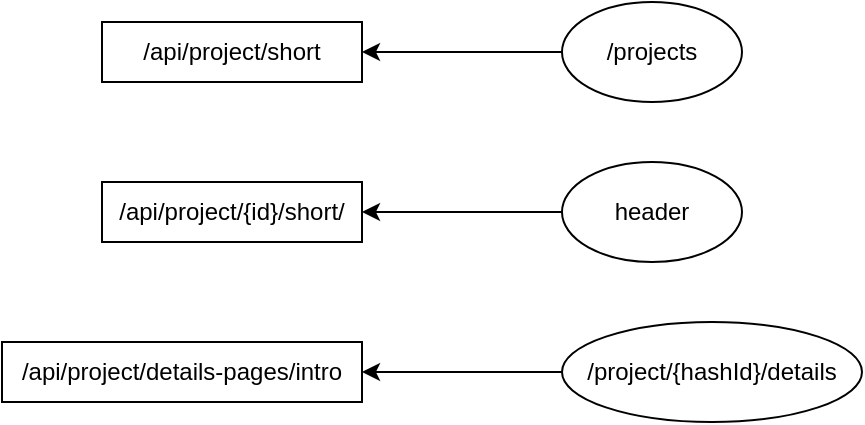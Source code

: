 <mxfile version="20.7.4" type="device"><diagram id="kJLVXjedHIQEVfyRXpfE" name="Page-1"><mxGraphModel dx="1434" dy="844" grid="1" gridSize="10" guides="1" tooltips="1" connect="1" arrows="1" fold="1" page="1" pageScale="1" pageWidth="827" pageHeight="1169" math="0" shadow="0"><root><mxCell id="0"/><mxCell id="1" parent="0"/><mxCell id="2vFa3SSeqpOl9nZbUKF9-1" value="/api/project/short" style="rounded=0;whiteSpace=wrap;html=1;" vertex="1" parent="1"><mxGeometry x="220" y="130" width="130" height="30" as="geometry"/></mxCell><mxCell id="2vFa3SSeqpOl9nZbUKF9-6" style="rounded=0;orthogonalLoop=1;jettySize=auto;html=1;exitX=0;exitY=0.5;exitDx=0;exitDy=0;entryX=1;entryY=0.5;entryDx=0;entryDy=0;" edge="1" parent="1" source="2vFa3SSeqpOl9nZbUKF9-4" target="2vFa3SSeqpOl9nZbUKF9-1"><mxGeometry relative="1" as="geometry"><mxPoint x="340" y="150" as="targetPoint"/></mxGeometry></mxCell><mxCell id="2vFa3SSeqpOl9nZbUKF9-4" value="/projects" style="ellipse;whiteSpace=wrap;html=1;" vertex="1" parent="1"><mxGeometry x="450" y="120" width="90" height="50" as="geometry"/></mxCell><mxCell id="2vFa3SSeqpOl9nZbUKF9-9" value="/api/project/{id}/short/" style="rounded=0;whiteSpace=wrap;html=1;" vertex="1" parent="1"><mxGeometry x="220" y="210" width="130" height="30" as="geometry"/></mxCell><mxCell id="2vFa3SSeqpOl9nZbUKF9-10" style="rounded=0;orthogonalLoop=1;jettySize=auto;html=1;exitX=0;exitY=0.5;exitDx=0;exitDy=0;entryX=1;entryY=0.5;entryDx=0;entryDy=0;" edge="1" parent="1" source="2vFa3SSeqpOl9nZbUKF9-11" target="2vFa3SSeqpOl9nZbUKF9-9"><mxGeometry relative="1" as="geometry"><mxPoint x="340" y="230" as="targetPoint"/></mxGeometry></mxCell><mxCell id="2vFa3SSeqpOl9nZbUKF9-11" value="header" style="ellipse;whiteSpace=wrap;html=1;" vertex="1" parent="1"><mxGeometry x="450" y="200" width="90" height="50" as="geometry"/></mxCell><mxCell id="2vFa3SSeqpOl9nZbUKF9-12" value="/api/project/details-pages/intro" style="rounded=0;whiteSpace=wrap;html=1;" vertex="1" parent="1"><mxGeometry x="170" y="290" width="180" height="30" as="geometry"/></mxCell><mxCell id="2vFa3SSeqpOl9nZbUKF9-14" style="edgeStyle=none;rounded=0;orthogonalLoop=1;jettySize=auto;html=1;exitX=0;exitY=0.5;exitDx=0;exitDy=0;entryX=1;entryY=0.5;entryDx=0;entryDy=0;" edge="1" parent="1" source="2vFa3SSeqpOl9nZbUKF9-13" target="2vFa3SSeqpOl9nZbUKF9-12"><mxGeometry relative="1" as="geometry"/></mxCell><mxCell id="2vFa3SSeqpOl9nZbUKF9-13" value="/project/{hashId}/details" style="ellipse;whiteSpace=wrap;html=1;" vertex="1" parent="1"><mxGeometry x="450" y="280" width="150" height="50" as="geometry"/></mxCell></root></mxGraphModel></diagram></mxfile>
